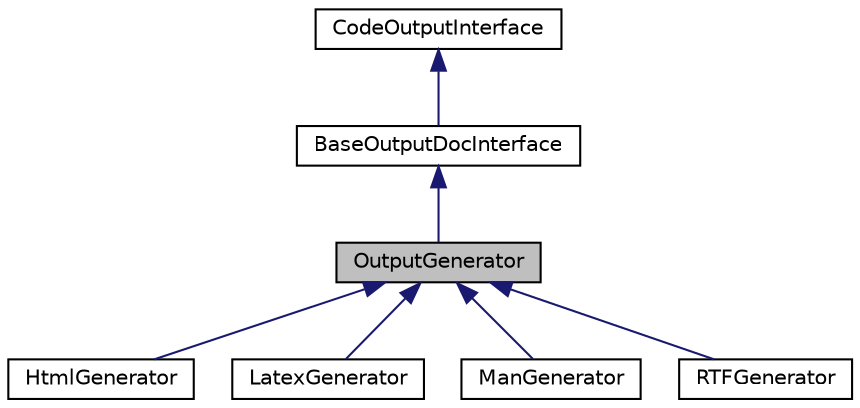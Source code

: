 digraph "OutputGenerator"
{
 // INTERACTIVE_SVG=YES
  edge [fontname="Helvetica",fontsize="10",labelfontname="Helvetica",labelfontsize="10"];
  node [fontname="Helvetica",fontsize="10",shape=record];
  Node0 [label="OutputGenerator",height=0.2,width=0.4,color="black", fillcolor="grey75", style="filled", fontcolor="black"];
  Node1 -> Node0 [dir="back",color="midnightblue",fontsize="10",style="solid",fontname="Helvetica"];
  Node1 [label="BaseOutputDocInterface",height=0.2,width=0.4,color="black", fillcolor="white", style="filled",URL="$df/d27/class_base_output_doc_interface.html",tooltip="Base Interface used for generating output outside of the comment blocks. "];
  Node2 -> Node1 [dir="back",color="midnightblue",fontsize="10",style="solid",fontname="Helvetica"];
  Node2 [label="CodeOutputInterface",height=0.2,width=0.4,color="black", fillcolor="white", style="filled",URL="$d5/d9c/class_code_output_interface.html",tooltip="Output interface for code parser. "];
  Node0 -> Node3 [dir="back",color="midnightblue",fontsize="10",style="solid",fontname="Helvetica"];
  Node3 [label="HtmlGenerator",height=0.2,width=0.4,color="black", fillcolor="white", style="filled",URL="$d7/d41/class_html_generator.html",tooltip="Generator for HTML output. "];
  Node0 -> Node4 [dir="back",color="midnightblue",fontsize="10",style="solid",fontname="Helvetica"];
  Node4 [label="LatexGenerator",height=0.2,width=0.4,color="black", fillcolor="white", style="filled",URL="$d3/d77/class_latex_generator.html",tooltip="Generator for LaTeX output. "];
  Node0 -> Node5 [dir="back",color="midnightblue",fontsize="10",style="solid",fontname="Helvetica"];
  Node5 [label="ManGenerator",height=0.2,width=0.4,color="black", fillcolor="white", style="filled",URL="$de/da5/class_man_generator.html",tooltip="Generator for Man page output. "];
  Node0 -> Node6 [dir="back",color="midnightblue",fontsize="10",style="solid",fontname="Helvetica"];
  Node6 [label="RTFGenerator",height=0.2,width=0.4,color="black", fillcolor="white", style="filled",URL="$d0/da4/class_r_t_f_generator.html",tooltip="Generator for RTF output. "];
}
